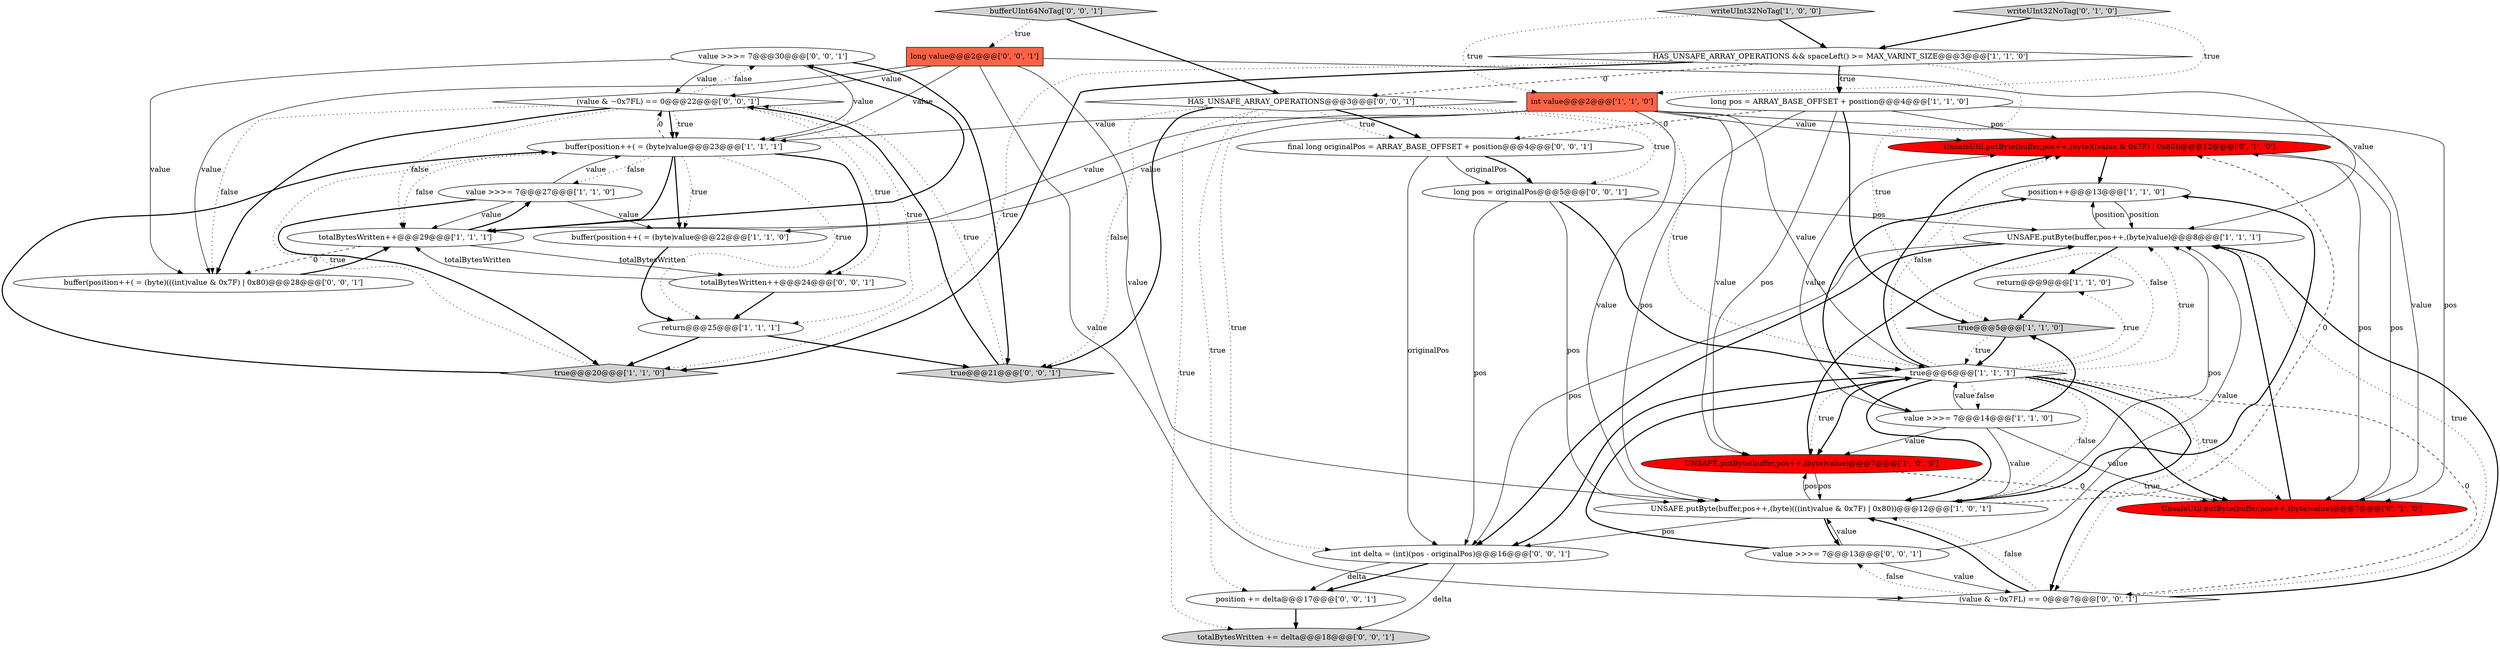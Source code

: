 digraph {
23 [style = filled, label = "value >>>= 7@@@30@@@['0', '0', '1']", fillcolor = white, shape = ellipse image = "AAA0AAABBB3BBB"];
9 [style = filled, label = "true@@@5@@@['1', '1', '0']", fillcolor = lightgray, shape = diamond image = "AAA0AAABBB1BBB"];
14 [style = filled, label = "position++@@@13@@@['1', '1', '0']", fillcolor = white, shape = ellipse image = "AAA0AAABBB1BBB"];
3 [style = filled, label = "return@@@25@@@['1', '1', '1']", fillcolor = white, shape = ellipse image = "AAA0AAABBB1BBB"];
29 [style = filled, label = "(value & ~0x7FL) == 0@@@7@@@['0', '0', '1']", fillcolor = white, shape = diamond image = "AAA0AAABBB3BBB"];
18 [style = filled, label = "UnsafeUtil.putByte(buffer,pos++,(byte)((value & 0x7F) | 0x80))@@@12@@@['0', '1', '0']", fillcolor = red, shape = ellipse image = "AAA1AAABBB2BBB"];
16 [style = filled, label = "value >>>= 7@@@27@@@['1', '1', '0']", fillcolor = white, shape = ellipse image = "AAA0AAABBB1BBB"];
5 [style = filled, label = "buffer(position++( = (byte)value@@@22@@@['1', '1', '0']", fillcolor = white, shape = ellipse image = "AAA0AAABBB1BBB"];
8 [style = filled, label = "true@@@20@@@['1', '1', '0']", fillcolor = lightgray, shape = diamond image = "AAA0AAABBB1BBB"];
0 [style = filled, label = "totalBytesWritten++@@@29@@@['1', '1', '1']", fillcolor = white, shape = ellipse image = "AAA0AAABBB1BBB"];
31 [style = filled, label = "bufferUInt64NoTag['0', '0', '1']", fillcolor = lightgray, shape = diamond image = "AAA0AAABBB3BBB"];
13 [style = filled, label = "UNSAFE.putByte(buffer,pos++,(byte)value)@@@8@@@['1', '1', '1']", fillcolor = white, shape = ellipse image = "AAA0AAABBB1BBB"];
20 [style = filled, label = "UnsafeUtil.putByte(buffer,pos++,(byte)value)@@@7@@@['0', '1', '0']", fillcolor = red, shape = ellipse image = "AAA1AAABBB2BBB"];
4 [style = filled, label = "true@@@6@@@['1', '1', '1']", fillcolor = white, shape = diamond image = "AAA0AAABBB1BBB"];
15 [style = filled, label = "UNSAFE.putByte(buffer,pos++,(byte)(((int)value & 0x7F) | 0x80))@@@12@@@['1', '0', '1']", fillcolor = white, shape = ellipse image = "AAA0AAABBB1BBB"];
19 [style = filled, label = "writeUInt32NoTag['0', '1', '0']", fillcolor = lightgray, shape = diamond image = "AAA0AAABBB2BBB"];
27 [style = filled, label = "final long originalPos = ARRAY_BASE_OFFSET + position@@@4@@@['0', '0', '1']", fillcolor = white, shape = ellipse image = "AAA0AAABBB3BBB"];
33 [style = filled, label = "long pos = originalPos@@@5@@@['0', '0', '1']", fillcolor = white, shape = ellipse image = "AAA0AAABBB3BBB"];
22 [style = filled, label = "totalBytesWritten += delta@@@18@@@['0', '0', '1']", fillcolor = lightgray, shape = ellipse image = "AAA0AAABBB3BBB"];
35 [style = filled, label = "long value@@@2@@@['0', '0', '1']", fillcolor = tomato, shape = box image = "AAA0AAABBB3BBB"];
32 [style = filled, label = "value >>>= 7@@@13@@@['0', '0', '1']", fillcolor = white, shape = ellipse image = "AAA0AAABBB3BBB"];
11 [style = filled, label = "value >>>= 7@@@14@@@['1', '1', '0']", fillcolor = white, shape = ellipse image = "AAA0AAABBB1BBB"];
21 [style = filled, label = "HAS_UNSAFE_ARRAY_OPERATIONS@@@3@@@['0', '0', '1']", fillcolor = white, shape = diamond image = "AAA0AAABBB3BBB"];
24 [style = filled, label = "(value & ~0x7FL) == 0@@@22@@@['0', '0', '1']", fillcolor = white, shape = diamond image = "AAA0AAABBB3BBB"];
30 [style = filled, label = "position += delta@@@17@@@['0', '0', '1']", fillcolor = white, shape = ellipse image = "AAA0AAABBB3BBB"];
34 [style = filled, label = "true@@@21@@@['0', '0', '1']", fillcolor = lightgray, shape = diamond image = "AAA0AAABBB3BBB"];
1 [style = filled, label = "int value@@@2@@@['1', '1', '0']", fillcolor = tomato, shape = box image = "AAA0AAABBB1BBB"];
25 [style = filled, label = "buffer(position++( = (byte)(((int)value & 0x7F) | 0x80)@@@28@@@['0', '0', '1']", fillcolor = white, shape = ellipse image = "AAA0AAABBB3BBB"];
26 [style = filled, label = "totalBytesWritten++@@@24@@@['0', '0', '1']", fillcolor = white, shape = ellipse image = "AAA0AAABBB3BBB"];
2 [style = filled, label = "buffer(position++( = (byte)value@@@23@@@['1', '1', '1']", fillcolor = white, shape = ellipse image = "AAA0AAABBB1BBB"];
28 [style = filled, label = "int delta = (int)(pos - originalPos)@@@16@@@['0', '0', '1']", fillcolor = white, shape = ellipse image = "AAA0AAABBB3BBB"];
10 [style = filled, label = "return@@@9@@@['1', '1', '0']", fillcolor = white, shape = ellipse image = "AAA0AAABBB1BBB"];
6 [style = filled, label = "writeUInt32NoTag['1', '0', '0']", fillcolor = lightgray, shape = diamond image = "AAA0AAABBB1BBB"];
7 [style = filled, label = "UNSAFE.putByte(buffer,pos++,(byte)value)@@@7@@@['1', '0', '0']", fillcolor = red, shape = ellipse image = "AAA1AAABBB1BBB"];
12 [style = filled, label = "HAS_UNSAFE_ARRAY_OPERATIONS && spaceLeft() >= MAX_VARINT_SIZE@@@3@@@['1', '1', '0']", fillcolor = white, shape = diamond image = "AAA0AAABBB1BBB"];
17 [style = filled, label = "long pos = ARRAY_BASE_OFFSET + position@@@4@@@['1', '1', '0']", fillcolor = white, shape = ellipse image = "AAA0AAABBB1BBB"];
5->3 [style = bold, label=""];
18->20 [style = solid, label="pos"];
29->15 [style = bold, label=""];
2->26 [style = bold, label=""];
12->8 [style = dotted, label="true"];
17->9 [style = bold, label=""];
21->34 [style = dotted, label="false"];
4->15 [style = bold, label=""];
28->22 [style = solid, label="delta"];
6->1 [style = dotted, label="true"];
4->7 [style = dotted, label="true"];
21->27 [style = dotted, label="true"];
1->4 [style = solid, label="value"];
7->20 [style = dashed, label="0"];
31->21 [style = bold, label=""];
2->0 [style = dotted, label="false"];
11->9 [style = bold, label=""];
1->0 [style = solid, label="value"];
12->21 [style = dashed, label="0"];
3->34 [style = bold, label=""];
1->7 [style = solid, label="value"];
13->14 [style = solid, label="position"];
15->13 [style = solid, label="pos"];
26->0 [style = solid, label="totalBytesWritten"];
29->13 [style = dotted, label="true"];
34->24 [style = bold, label=""];
0->25 [style = dashed, label="0"];
11->20 [style = solid, label="value"];
29->32 [style = dotted, label="false"];
1->20 [style = solid, label="value"];
11->4 [style = solid, label="value"];
32->4 [style = bold, label=""];
24->3 [style = dotted, label="true"];
27->33 [style = bold, label=""];
33->13 [style = solid, label="pos"];
16->2 [style = solid, label="value"];
14->11 [style = bold, label=""];
11->15 [style = solid, label="value"];
35->2 [style = solid, label="value"];
17->27 [style = dashed, label="0"];
2->3 [style = dotted, label="true"];
23->2 [style = solid, label="value"];
12->17 [style = dotted, label="true"];
29->15 [style = dotted, label="false"];
28->30 [style = bold, label=""];
19->12 [style = bold, label=""];
23->25 [style = solid, label="value"];
4->18 [style = dotted, label="false"];
32->15 [style = solid, label="value"];
17->7 [style = solid, label="pos"];
33->15 [style = solid, label="pos"];
21->22 [style = dotted, label="true"];
4->18 [style = bold, label=""];
21->28 [style = dotted, label="true"];
4->15 [style = dotted, label="false"];
21->33 [style = dotted, label="true"];
4->13 [style = dotted, label="true"];
0->23 [style = bold, label=""];
24->26 [style = dotted, label="true"];
21->30 [style = dotted, label="true"];
9->4 [style = dotted, label="true"];
35->15 [style = solid, label="value"];
16->0 [style = solid, label="value"];
27->33 [style = solid, label="originalPos"];
2->24 [style = dashed, label="0"];
20->18 [style = solid, label="pos"];
25->0 [style = bold, label=""];
13->10 [style = bold, label=""];
19->1 [style = dotted, label="true"];
0->16 [style = bold, label=""];
24->25 [style = dotted, label="false"];
20->13 [style = bold, label=""];
4->14 [style = dotted, label="false"];
34->24 [style = dotted, label="true"];
15->14 [style = bold, label=""];
16->8 [style = bold, label=""];
15->28 [style = solid, label="pos"];
31->35 [style = dotted, label="true"];
21->27 [style = bold, label=""];
1->18 [style = solid, label="value"];
4->10 [style = dotted, label="true"];
17->18 [style = solid, label="pos"];
8->2 [style = dotted, label="true"];
26->3 [style = bold, label=""];
33->4 [style = bold, label=""];
12->17 [style = bold, label=""];
21->34 [style = bold, label=""];
17->20 [style = solid, label="pos"];
28->30 [style = solid, label="delta"];
23->24 [style = solid, label="value"];
4->29 [style = bold, label=""];
4->7 [style = bold, label=""];
4->29 [style = dotted, label="true"];
13->28 [style = solid, label="pos"];
2->0 [style = bold, label=""];
1->5 [style = solid, label="value"];
8->2 [style = bold, label=""];
35->13 [style = solid, label="value"];
12->8 [style = bold, label=""];
24->25 [style = bold, label=""];
3->8 [style = bold, label=""];
11->18 [style = solid, label="value"];
4->20 [style = bold, label=""];
0->26 [style = solid, label="totalBytesWritten"];
10->9 [style = bold, label=""];
24->0 [style = dotted, label="false"];
16->5 [style = solid, label="value"];
15->7 [style = solid, label="pos"];
2->5 [style = dotted, label="true"];
24->23 [style = dotted, label="false"];
14->13 [style = solid, label="position"];
2->5 [style = bold, label=""];
32->29 [style = solid, label="value"];
17->15 [style = solid, label="pos"];
6->12 [style = bold, label=""];
7->13 [style = bold, label=""];
32->13 [style = solid, label="value"];
30->22 [style = bold, label=""];
35->24 [style = solid, label="value"];
24->2 [style = bold, label=""];
35->25 [style = solid, label="value"];
9->4 [style = bold, label=""];
15->18 [style = dashed, label="0"];
4->20 [style = dotted, label="true"];
35->29 [style = solid, label="value"];
21->4 [style = dotted, label="true"];
4->11 [style = dotted, label="false"];
4->28 [style = bold, label=""];
2->16 [style = dotted, label="false"];
11->7 [style = solid, label="value"];
27->28 [style = solid, label="originalPos"];
1->2 [style = solid, label="value"];
33->28 [style = solid, label="pos"];
23->34 [style = bold, label=""];
24->2 [style = dotted, label="true"];
4->29 [style = dashed, label="0"];
1->15 [style = solid, label="value"];
15->32 [style = bold, label=""];
18->14 [style = bold, label=""];
7->15 [style = solid, label="pos"];
13->28 [style = bold, label=""];
12->9 [style = dotted, label="true"];
29->13 [style = bold, label=""];
}
